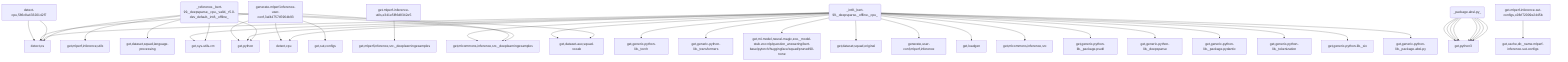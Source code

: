graph TD
    app-mlperf-inference,d775cac873ee4231_(_reference,_bert-99,_deepsparse,_cpu,_valid,_r5.0-dev_default,_int8,_offline_) --> detect,os
    app-mlperf-inference,d775cac873ee4231_(_reference,_bert-99,_deepsparse,_cpu,_valid,_r5.0-dev_default,_int8,_offline_) --> get,sys-utils-cm
    app-mlperf-inference,d775cac873ee4231_(_reference,_bert-99,_deepsparse,_cpu,_valid,_r5.0-dev_default,_int8,_offline_) --> get,python
    app-mlperf-inference,d775cac873ee4231_(_reference,_bert-99,_deepsparse,_cpu,_valid,_r5.0-dev_default,_int8,_offline_) --> get,mlcommons,inference,src,_deeplearningexamples
    get-mlperf-inference-utils,e341e5f86d8342e5 --> get,mlperf,inference,src,_deeplearningexamples
    app-mlperf-inference,d775cac873ee4231_(_reference,_bert-99,_deepsparse,_cpu,_valid,_r5.0-dev_default,_int8,_offline_) --> get,mlperf,inference,utils
    app-mlperf-inference,d775cac873ee4231_(_reference,_bert-99,_deepsparse,_cpu,_valid,_r5.0-dev_default,_int8,_offline_) --> get,dataset,squad,language-processing
    app-mlperf-inference,d775cac873ee4231_(_reference,_bert-99,_deepsparse,_cpu,_valid,_r5.0-dev_default,_int8,_offline_) --> get,dataset-aux,squad-vocab
    app-mlperf-inference-mlcommons-python,ff149e9781fc4b65_(_int8,_bert-99,_deepsparse,_offline,_cpu_) --> detect,os
    detect-cpu,586c8a43320142f7 --> detect,os
    app-mlperf-inference-mlcommons-python,ff149e9781fc4b65_(_int8,_bert-99,_deepsparse,_offline,_cpu_) --> detect,cpu
    app-mlperf-inference-mlcommons-python,ff149e9781fc4b65_(_int8,_bert-99,_deepsparse,_offline,_cpu_) --> get,sys-utils-cm
    app-mlperf-inference-mlcommons-python,ff149e9781fc4b65_(_int8,_bert-99,_deepsparse,_offline,_cpu_) --> get,python
    get-generic-python-lib,94b62a682bc44791_(_torch_) --> get,python3
    app-mlperf-inference-mlcommons-python,ff149e9781fc4b65_(_int8,_bert-99,_deepsparse,_offline,_cpu_) --> get,generic-python-lib,_torch
    get-generic-python-lib,94b62a682bc44791_(_transformers_) --> get,python3
    app-mlperf-inference-mlcommons-python,ff149e9781fc4b65_(_int8,_bert-99,_deepsparse,_offline,_cpu_) --> get,generic-python-lib,_transformers
    app-mlperf-inference-mlcommons-python,ff149e9781fc4b65_(_int8,_bert-99,_deepsparse,_offline,_cpu_) --> get,ml-model,neural-magic,zoo,_model-stub.zoo:nlp/question_answering/bert-base/pytorch/huggingface/squad/pruned90-none
    app-mlperf-inference-mlcommons-python,ff149e9781fc4b65_(_int8,_bert-99,_deepsparse,_offline,_cpu_) --> get,dataset,squad,original
    app-mlperf-inference-mlcommons-python,ff149e9781fc4b65_(_int8,_bert-99,_deepsparse,_offline,_cpu_) --> get,dataset-aux,squad-vocab
    generate-mlperf-inference-user-conf,3af4475745964b93 --> detect,os
    detect-cpu,586c8a43320142f7 --> detect,os
    generate-mlperf-inference-user-conf,3af4475745964b93 --> detect,cpu
    generate-mlperf-inference-user-conf,3af4475745964b93 --> get,python
    generate-mlperf-inference-user-conf,3af4475745964b93 --> get,mlcommons,inference,src,_deeplearningexamples
    get-mlperf-inference-sut-configs,c2fbf72009e2445b --> get,cache,dir,_name.mlperf-inference-sut-configs
    generate-mlperf-inference-user-conf,3af4475745964b93 --> get,sut,configs
    app-mlperf-inference-mlcommons-python,ff149e9781fc4b65_(_int8,_bert-99,_deepsparse,_offline,_cpu_) --> generate,user-conf,mlperf,inference
    app-mlperf-inference-mlcommons-python,ff149e9781fc4b65_(_int8,_bert-99,_deepsparse,_offline,_cpu_) --> get,loadgen
    app-mlperf-inference-mlcommons-python,ff149e9781fc4b65_(_int8,_bert-99,_deepsparse,_offline,_cpu_) --> get,mlcommons,inference,src,_deeplearningexamples
    app-mlperf-inference-mlcommons-python,ff149e9781fc4b65_(_int8,_bert-99,_deepsparse,_offline,_cpu_) --> get,mlcommons,inference,src
    get-generic-python-lib,94b62a682bc44791_(_package.psutil_) --> get,python3
    app-mlperf-inference-mlcommons-python,ff149e9781fc4b65_(_int8,_bert-99,_deepsparse,_offline,_cpu_) --> get,generic-python-lib,_package.psutil
    get-generic-python-lib,94b62a682bc44791_(_deepsparse_) --> get,python3
    app-mlperf-inference-mlcommons-python,ff149e9781fc4b65_(_int8,_bert-99,_deepsparse,_offline,_cpu_) --> get,generic-python-lib,_deepsparse
    get-generic-python-lib,94b62a682bc44791_(_package.pydantic_) --> get,python3
    app-mlperf-inference-mlcommons-python,ff149e9781fc4b65_(_int8,_bert-99,_deepsparse,_offline,_cpu_) --> get,generic-python-lib,_package.pydantic
    get-generic-python-lib,94b62a682bc44791_(_tokenization_) --> get,python3
    app-mlperf-inference-mlcommons-python,ff149e9781fc4b65_(_int8,_bert-99,_deepsparse,_offline,_cpu_) --> get,generic-python-lib,_tokenization
    get-generic-python-lib,94b62a682bc44791_(_six_) --> get,python3
    app-mlperf-inference-mlcommons-python,ff149e9781fc4b65_(_int8,_bert-99,_deepsparse,_offline,_cpu_) --> get,generic-python-lib,_six
    get-generic-python-lib,94b62a682bc44791_(_package.absl-py_) --> get,python3
    app-mlperf-inference-mlcommons-python,ff149e9781fc4b65_(_int8,_bert-99,_deepsparse,_offline,_cpu_) --> get,generic-python-lib,_package.absl-py
